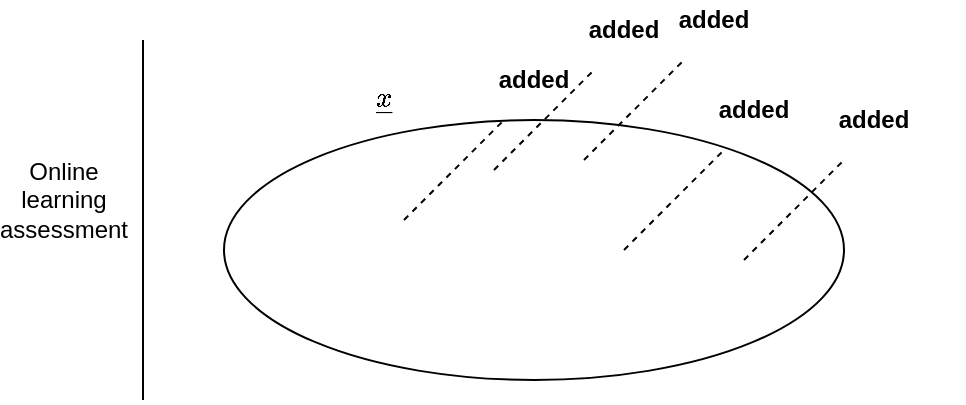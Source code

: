 <mxfile version="12.1.9" type="device" pages="1"><diagram id="UHl5MDZiG86jLebaF2RX" name="Page-1"><mxGraphModel dx="627" dy="371" grid="1" gridSize="10" guides="1" tooltips="1" connect="1" arrows="1" fold="1" page="1" pageScale="1" pageWidth="850" pageHeight="1100" math="1" shadow="0"><root><mxCell id="0"/><mxCell id="1" parent="0"/><mxCell id="xSi8kFRM5TySItnwmXr4-10" value="" style="strokeWidth=1;html=1;shape=mxgraph.flowchart.start_1;whiteSpace=wrap;fillColor=none;strokeColor=#000000;" parent="1" vertex="1"><mxGeometry x="170" y="320" width="310" height="130" as="geometry"/></mxCell><mxCell id="xSi8kFRM5TySItnwmXr4-3" value="$$\underline{x}$$" style="text;html=1;strokeColor=none;fillColor=none;align=center;verticalAlign=middle;whiteSpace=wrap;rounded=0;" parent="1" vertex="1"><mxGeometry x="230" y="300" width="40" height="20" as="geometry"/></mxCell><mxCell id="X15rWdZYRd5EWtdIVfkm-1" value="&lt;b&gt;added&lt;/b&gt;" style="text;html=1;strokeColor=none;fillColor=none;align=center;verticalAlign=middle;whiteSpace=wrap;rounded=0;" vertex="1" parent="1"><mxGeometry x="450" y="310" width="90" height="20" as="geometry"/></mxCell><mxCell id="X15rWdZYRd5EWtdIVfkm-3" value="" style="endArrow=none;dashed=1;html=1;" edge="1" parent="1"><mxGeometry width="50" height="50" relative="1" as="geometry"><mxPoint x="430" y="390" as="sourcePoint"/><mxPoint x="480" y="340" as="targetPoint"/></mxGeometry></mxCell><mxCell id="X15rWdZYRd5EWtdIVfkm-24" value="&lt;b&gt;added&lt;/b&gt;" style="text;html=1;strokeColor=none;fillColor=none;align=center;verticalAlign=middle;whiteSpace=wrap;rounded=0;" vertex="1" parent="1"><mxGeometry x="280" y="290" width="90" height="20" as="geometry"/></mxCell><mxCell id="X15rWdZYRd5EWtdIVfkm-25" value="" style="endArrow=none;dashed=1;html=1;" edge="1" parent="1"><mxGeometry width="50" height="50" relative="1" as="geometry"><mxPoint x="260" y="370" as="sourcePoint"/><mxPoint x="310" y="320" as="targetPoint"/></mxGeometry></mxCell><mxCell id="X15rWdZYRd5EWtdIVfkm-26" value="&lt;b&gt;added&lt;/b&gt;" style="text;html=1;strokeColor=none;fillColor=none;align=center;verticalAlign=middle;whiteSpace=wrap;rounded=0;" vertex="1" parent="1"><mxGeometry x="370" y="260" width="90" height="20" as="geometry"/></mxCell><mxCell id="X15rWdZYRd5EWtdIVfkm-27" value="" style="endArrow=none;dashed=1;html=1;" edge="1" parent="1"><mxGeometry width="50" height="50" relative="1" as="geometry"><mxPoint x="350" y="340" as="sourcePoint"/><mxPoint x="400" y="290" as="targetPoint"/></mxGeometry></mxCell><mxCell id="X15rWdZYRd5EWtdIVfkm-28" value="&lt;b&gt;added&lt;/b&gt;" style="text;html=1;strokeColor=none;fillColor=none;align=center;verticalAlign=middle;whiteSpace=wrap;rounded=0;" vertex="1" parent="1"><mxGeometry x="390" y="305" width="90" height="20" as="geometry"/></mxCell><mxCell id="X15rWdZYRd5EWtdIVfkm-29" value="" style="endArrow=none;dashed=1;html=1;" edge="1" parent="1"><mxGeometry width="50" height="50" relative="1" as="geometry"><mxPoint x="370" y="385" as="sourcePoint"/><mxPoint x="420" y="335" as="targetPoint"/></mxGeometry></mxCell><mxCell id="X15rWdZYRd5EWtdIVfkm-30" value="&lt;b&gt;added&lt;/b&gt;" style="text;html=1;strokeColor=none;fillColor=none;align=center;verticalAlign=middle;whiteSpace=wrap;rounded=0;" vertex="1" parent="1"><mxGeometry x="325" y="265" width="90" height="20" as="geometry"/></mxCell><mxCell id="X15rWdZYRd5EWtdIVfkm-31" value="" style="endArrow=none;dashed=1;html=1;" edge="1" parent="1"><mxGeometry width="50" height="50" relative="1" as="geometry"><mxPoint x="305" y="345" as="sourcePoint"/><mxPoint x="355" y="295" as="targetPoint"/></mxGeometry></mxCell><mxCell id="X15rWdZYRd5EWtdIVfkm-33" value="" style="endArrow=none;html=1;" edge="1" parent="1"><mxGeometry width="50" height="50" relative="1" as="geometry"><mxPoint x="129.5" y="460" as="sourcePoint"/><mxPoint x="129.5" y="280" as="targetPoint"/></mxGeometry></mxCell><mxCell id="X15rWdZYRd5EWtdIVfkm-34" value="Online learning assessment" style="text;html=1;strokeColor=none;fillColor=none;align=center;verticalAlign=middle;whiteSpace=wrap;rounded=0;" vertex="1" parent="1"><mxGeometry x="70" y="350" width="40" height="20" as="geometry"/></mxCell></root></mxGraphModel></diagram></mxfile>